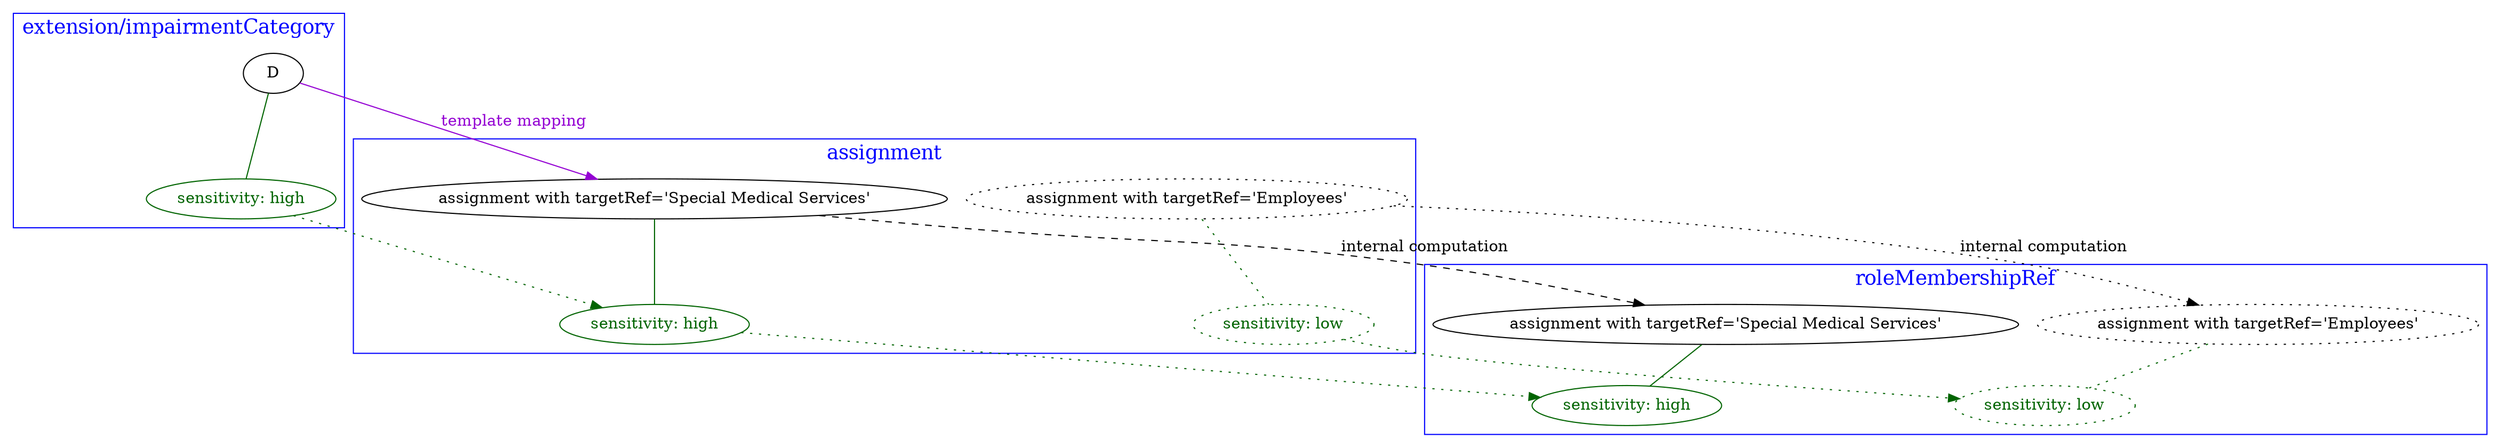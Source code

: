 digraph G {
    compound=true;
    rankdir=TB;

//    label="Assignment creation based on sensitive data";
//    labelloc=top; fontsize=24.0;

    subgraph cluster_ext_email {
      label="extension/impairmentCategory";
      fontsize=18;
      fontcolor=blue;
      color=blue;

      a1 [label="D"];
      a1Sensitivity [label="sensitivity: high", color=darkgreen, fontcolor=darkgreen];
      a1->a1Sensitivity [color=darkgreen, dir=none];
    }

    subgraph cluster_output {
      label="assignment"
      fontsize=18;
      fontcolor=blue;
      color=blue;

      o1 [label="assignment with targetRef='Special Medical Services'"];
      o1Sensitivity [label="sensitivity: high", color=darkgreen, fontcolor=darkgreen];
      o1->o1Sensitivity [color=darkgreen, dir=none];

      o2 [label="assignment with targetRef='Employees'", style=dotted];
      o2Sensitivity [label="sensitivity: low", color=darkgreen, fontcolor=darkgreen, style=dotted];
      o2->o2Sensitivity [color=darkgreen, dir=none, style=dotted];

    }

    subgraph cluster_roleMembershipRef {
      label="roleMembershipRef"
      fontsize=18;
      fontcolor=blue;
      color=blue;

      x1 [label="assignment with targetRef='Special Medical Services'"];
      x1Sensitivity [label="sensitivity: high", color=darkgreen, fontcolor=darkgreen];
      x1->x1Sensitivity [color=darkgreen, dir=none];

      x2 [label="assignment with targetRef='Employees'", style=dotted];
      x2Sensitivity [label="sensitivity: low", color=darkgreen, fontcolor=darkgreen, style=dotted];
      x2->x2Sensitivity [color=darkgreen, dir=none, style=dotted];

    }

    a1 -> o1 [color=darkviolet, fontcolor=darkviolet, label="template mapping"];
    a1Sensitivity -> o1Sensitivity [color=darkgreen, style=dotted];

    o1 -> x1 [style=dashed, label="internal computation"];
    o1Sensitivity -> x1Sensitivity [color=darkgreen, style=dotted];
    o2 -> x2 [style=dotted, label="internal computation"];
    o2Sensitivity -> x2Sensitivity [color=darkgreen, style=dotted];
}
